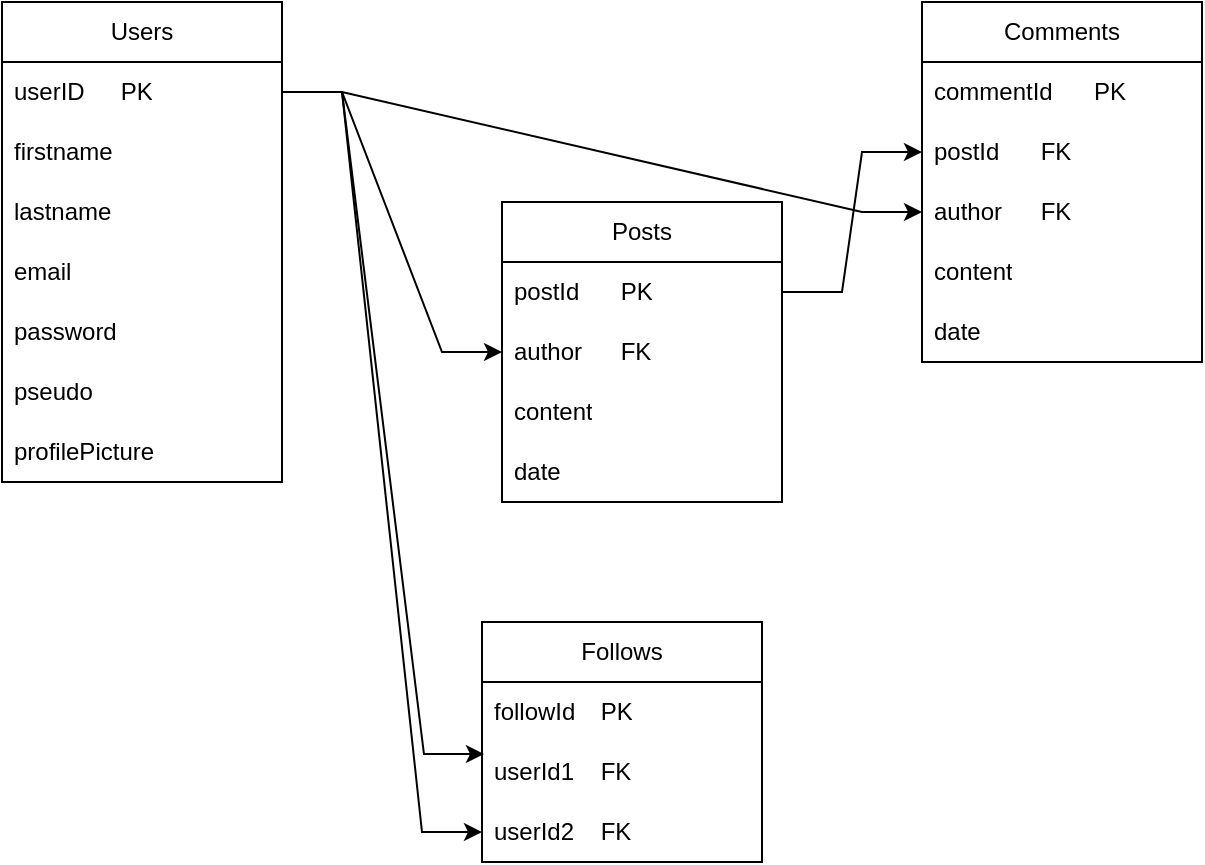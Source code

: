 <mxfile version="24.2.1" type="device">
  <diagram name="Page-1" id="dI0BJkVHAwEgsi4CGpPD">
    <mxGraphModel dx="954" dy="612" grid="1" gridSize="10" guides="1" tooltips="1" connect="1" arrows="1" fold="1" page="1" pageScale="1" pageWidth="827" pageHeight="1169" math="0" shadow="0">
      <root>
        <mxCell id="0" />
        <mxCell id="1" parent="0" />
        <mxCell id="F9S93ZgzvFHPGPSsEN3x-1" value="Users" style="swimlane;fontStyle=0;childLayout=stackLayout;horizontal=1;startSize=30;horizontalStack=0;resizeParent=1;resizeParentMax=0;resizeLast=0;collapsible=1;marginBottom=0;whiteSpace=wrap;html=1;" vertex="1" parent="1">
          <mxGeometry x="60" y="40" width="140" height="240" as="geometry" />
        </mxCell>
        <mxCell id="F9S93ZgzvFHPGPSsEN3x-2" value="userID&lt;span style=&quot;white-space: pre;&quot;&gt;&#x9;&lt;/span&gt;PK" style="text;strokeColor=none;fillColor=none;align=left;verticalAlign=middle;spacingLeft=4;spacingRight=4;overflow=hidden;points=[[0,0.5],[1,0.5]];portConstraint=eastwest;rotatable=0;whiteSpace=wrap;html=1;" vertex="1" parent="F9S93ZgzvFHPGPSsEN3x-1">
          <mxGeometry y="30" width="140" height="30" as="geometry" />
        </mxCell>
        <mxCell id="F9S93ZgzvFHPGPSsEN3x-3" value="firstname" style="text;strokeColor=none;fillColor=none;align=left;verticalAlign=middle;spacingLeft=4;spacingRight=4;overflow=hidden;points=[[0,0.5],[1,0.5]];portConstraint=eastwest;rotatable=0;whiteSpace=wrap;html=1;" vertex="1" parent="F9S93ZgzvFHPGPSsEN3x-1">
          <mxGeometry y="60" width="140" height="30" as="geometry" />
        </mxCell>
        <mxCell id="F9S93ZgzvFHPGPSsEN3x-4" value="lastname" style="text;strokeColor=none;fillColor=none;align=left;verticalAlign=middle;spacingLeft=4;spacingRight=4;overflow=hidden;points=[[0,0.5],[1,0.5]];portConstraint=eastwest;rotatable=0;whiteSpace=wrap;html=1;" vertex="1" parent="F9S93ZgzvFHPGPSsEN3x-1">
          <mxGeometry y="90" width="140" height="30" as="geometry" />
        </mxCell>
        <mxCell id="F9S93ZgzvFHPGPSsEN3x-5" value="email" style="text;strokeColor=none;fillColor=none;align=left;verticalAlign=middle;spacingLeft=4;spacingRight=4;overflow=hidden;points=[[0,0.5],[1,0.5]];portConstraint=eastwest;rotatable=0;whiteSpace=wrap;html=1;" vertex="1" parent="F9S93ZgzvFHPGPSsEN3x-1">
          <mxGeometry y="120" width="140" height="30" as="geometry" />
        </mxCell>
        <mxCell id="F9S93ZgzvFHPGPSsEN3x-6" value="password" style="text;strokeColor=none;fillColor=none;align=left;verticalAlign=middle;spacingLeft=4;spacingRight=4;overflow=hidden;points=[[0,0.5],[1,0.5]];portConstraint=eastwest;rotatable=0;whiteSpace=wrap;html=1;" vertex="1" parent="F9S93ZgzvFHPGPSsEN3x-1">
          <mxGeometry y="150" width="140" height="30" as="geometry" />
        </mxCell>
        <mxCell id="F9S93ZgzvFHPGPSsEN3x-7" value="pseudo" style="text;strokeColor=none;fillColor=none;align=left;verticalAlign=middle;spacingLeft=4;spacingRight=4;overflow=hidden;points=[[0,0.5],[1,0.5]];portConstraint=eastwest;rotatable=0;whiteSpace=wrap;html=1;" vertex="1" parent="F9S93ZgzvFHPGPSsEN3x-1">
          <mxGeometry y="180" width="140" height="30" as="geometry" />
        </mxCell>
        <mxCell id="F9S93ZgzvFHPGPSsEN3x-8" value="profilePicture" style="text;strokeColor=none;fillColor=none;align=left;verticalAlign=middle;spacingLeft=4;spacingRight=4;overflow=hidden;points=[[0,0.5],[1,0.5]];portConstraint=eastwest;rotatable=0;whiteSpace=wrap;html=1;" vertex="1" parent="F9S93ZgzvFHPGPSsEN3x-1">
          <mxGeometry y="210" width="140" height="30" as="geometry" />
        </mxCell>
        <mxCell id="F9S93ZgzvFHPGPSsEN3x-9" value="Posts" style="swimlane;fontStyle=0;childLayout=stackLayout;horizontal=1;startSize=30;horizontalStack=0;resizeParent=1;resizeParentMax=0;resizeLast=0;collapsible=1;marginBottom=0;whiteSpace=wrap;html=1;" vertex="1" parent="1">
          <mxGeometry x="310" y="140" width="140" height="150" as="geometry" />
        </mxCell>
        <mxCell id="F9S93ZgzvFHPGPSsEN3x-10" value="postId&lt;span style=&quot;white-space: pre;&quot;&gt;&#x9;&lt;/span&gt;PK" style="text;strokeColor=none;fillColor=none;align=left;verticalAlign=middle;spacingLeft=4;spacingRight=4;overflow=hidden;points=[[0,0.5],[1,0.5]];portConstraint=eastwest;rotatable=0;whiteSpace=wrap;html=1;" vertex="1" parent="F9S93ZgzvFHPGPSsEN3x-9">
          <mxGeometry y="30" width="140" height="30" as="geometry" />
        </mxCell>
        <mxCell id="F9S93ZgzvFHPGPSsEN3x-11" value="author&lt;span style=&quot;white-space: pre;&quot;&gt;&#x9;&lt;/span&gt;FK" style="text;strokeColor=none;fillColor=none;align=left;verticalAlign=middle;spacingLeft=4;spacingRight=4;overflow=hidden;points=[[0,0.5],[1,0.5]];portConstraint=eastwest;rotatable=0;whiteSpace=wrap;html=1;" vertex="1" parent="F9S93ZgzvFHPGPSsEN3x-9">
          <mxGeometry y="60" width="140" height="30" as="geometry" />
        </mxCell>
        <mxCell id="F9S93ZgzvFHPGPSsEN3x-12" value="content" style="text;strokeColor=none;fillColor=none;align=left;verticalAlign=middle;spacingLeft=4;spacingRight=4;overflow=hidden;points=[[0,0.5],[1,0.5]];portConstraint=eastwest;rotatable=0;whiteSpace=wrap;html=1;" vertex="1" parent="F9S93ZgzvFHPGPSsEN3x-9">
          <mxGeometry y="90" width="140" height="30" as="geometry" />
        </mxCell>
        <mxCell id="F9S93ZgzvFHPGPSsEN3x-13" value="date" style="text;strokeColor=none;fillColor=none;align=left;verticalAlign=middle;spacingLeft=4;spacingRight=4;overflow=hidden;points=[[0,0.5],[1,0.5]];portConstraint=eastwest;rotatable=0;whiteSpace=wrap;html=1;" vertex="1" parent="F9S93ZgzvFHPGPSsEN3x-9">
          <mxGeometry y="120" width="140" height="30" as="geometry" />
        </mxCell>
        <mxCell id="F9S93ZgzvFHPGPSsEN3x-14" value="Comments" style="swimlane;fontStyle=0;childLayout=stackLayout;horizontal=1;startSize=30;horizontalStack=0;resizeParent=1;resizeParentMax=0;resizeLast=0;collapsible=1;marginBottom=0;whiteSpace=wrap;html=1;" vertex="1" parent="1">
          <mxGeometry x="520" y="40" width="140" height="180" as="geometry" />
        </mxCell>
        <mxCell id="F9S93ZgzvFHPGPSsEN3x-15" value="commentId&lt;span style=&quot;white-space: pre;&quot;&gt;&#x9;&lt;/span&gt;PK" style="text;strokeColor=none;fillColor=none;align=left;verticalAlign=middle;spacingLeft=4;spacingRight=4;overflow=hidden;points=[[0,0.5],[1,0.5]];portConstraint=eastwest;rotatable=0;whiteSpace=wrap;html=1;" vertex="1" parent="F9S93ZgzvFHPGPSsEN3x-14">
          <mxGeometry y="30" width="140" height="30" as="geometry" />
        </mxCell>
        <mxCell id="F9S93ZgzvFHPGPSsEN3x-26" value="postId&lt;span style=&quot;white-space: pre;&quot;&gt;&#x9;&lt;/span&gt;FK" style="text;strokeColor=none;fillColor=none;align=left;verticalAlign=middle;spacingLeft=4;spacingRight=4;overflow=hidden;points=[[0,0.5],[1,0.5]];portConstraint=eastwest;rotatable=0;whiteSpace=wrap;html=1;" vertex="1" parent="F9S93ZgzvFHPGPSsEN3x-14">
          <mxGeometry y="60" width="140" height="30" as="geometry" />
        </mxCell>
        <mxCell id="F9S93ZgzvFHPGPSsEN3x-16" value="author&lt;span style=&quot;white-space: pre;&quot;&gt;&#x9;&lt;/span&gt;FK" style="text;strokeColor=none;fillColor=none;align=left;verticalAlign=middle;spacingLeft=4;spacingRight=4;overflow=hidden;points=[[0,0.5],[1,0.5]];portConstraint=eastwest;rotatable=0;whiteSpace=wrap;html=1;" vertex="1" parent="F9S93ZgzvFHPGPSsEN3x-14">
          <mxGeometry y="90" width="140" height="30" as="geometry" />
        </mxCell>
        <mxCell id="F9S93ZgzvFHPGPSsEN3x-17" value="content" style="text;strokeColor=none;fillColor=none;align=left;verticalAlign=middle;spacingLeft=4;spacingRight=4;overflow=hidden;points=[[0,0.5],[1,0.5]];portConstraint=eastwest;rotatable=0;whiteSpace=wrap;html=1;" vertex="1" parent="F9S93ZgzvFHPGPSsEN3x-14">
          <mxGeometry y="120" width="140" height="30" as="geometry" />
        </mxCell>
        <mxCell id="F9S93ZgzvFHPGPSsEN3x-18" value="date" style="text;strokeColor=none;fillColor=none;align=left;verticalAlign=middle;spacingLeft=4;spacingRight=4;overflow=hidden;points=[[0,0.5],[1,0.5]];portConstraint=eastwest;rotatable=0;whiteSpace=wrap;html=1;" vertex="1" parent="F9S93ZgzvFHPGPSsEN3x-14">
          <mxGeometry y="150" width="140" height="30" as="geometry" />
        </mxCell>
        <mxCell id="F9S93ZgzvFHPGPSsEN3x-19" value="Follows" style="swimlane;fontStyle=0;childLayout=stackLayout;horizontal=1;startSize=30;horizontalStack=0;resizeParent=1;resizeParentMax=0;resizeLast=0;collapsible=1;marginBottom=0;whiteSpace=wrap;html=1;" vertex="1" parent="1">
          <mxGeometry x="300" y="350" width="140" height="120" as="geometry" />
        </mxCell>
        <mxCell id="F9S93ZgzvFHPGPSsEN3x-20" value="followId&lt;span style=&quot;white-space: pre;&quot;&gt;&#x9;&lt;/span&gt;PK" style="text;strokeColor=none;fillColor=none;align=left;verticalAlign=middle;spacingLeft=4;spacingRight=4;overflow=hidden;points=[[0,0.5],[1,0.5]];portConstraint=eastwest;rotatable=0;whiteSpace=wrap;html=1;" vertex="1" parent="F9S93ZgzvFHPGPSsEN3x-19">
          <mxGeometry y="30" width="140" height="30" as="geometry" />
        </mxCell>
        <mxCell id="F9S93ZgzvFHPGPSsEN3x-21" value="userId1&lt;span style=&quot;white-space: pre;&quot;&gt;&#x9;&lt;/span&gt;FK" style="text;strokeColor=none;fillColor=none;align=left;verticalAlign=middle;spacingLeft=4;spacingRight=4;overflow=hidden;points=[[0,0.5],[1,0.5]];portConstraint=eastwest;rotatable=0;whiteSpace=wrap;html=1;" vertex="1" parent="F9S93ZgzvFHPGPSsEN3x-19">
          <mxGeometry y="60" width="140" height="30" as="geometry" />
        </mxCell>
        <mxCell id="F9S93ZgzvFHPGPSsEN3x-22" value="userId2&lt;span style=&quot;white-space: pre;&quot;&gt;&#x9;&lt;/span&gt;FK" style="text;strokeColor=none;fillColor=none;align=left;verticalAlign=middle;spacingLeft=4;spacingRight=4;overflow=hidden;points=[[0,0.5],[1,0.5]];portConstraint=eastwest;rotatable=0;whiteSpace=wrap;html=1;" vertex="1" parent="F9S93ZgzvFHPGPSsEN3x-19">
          <mxGeometry y="90" width="140" height="30" as="geometry" />
        </mxCell>
        <mxCell id="F9S93ZgzvFHPGPSsEN3x-23" style="edgeStyle=entityRelationEdgeStyle;rounded=0;orthogonalLoop=1;jettySize=auto;html=1;exitX=1;exitY=0.5;exitDx=0;exitDy=0;entryX=0;entryY=0.5;entryDx=0;entryDy=0;" edge="1" parent="1" source="F9S93ZgzvFHPGPSsEN3x-2" target="F9S93ZgzvFHPGPSsEN3x-11">
          <mxGeometry relative="1" as="geometry" />
        </mxCell>
        <mxCell id="F9S93ZgzvFHPGPSsEN3x-24" style="edgeStyle=entityRelationEdgeStyle;rounded=0;orthogonalLoop=1;jettySize=auto;html=1;exitX=1;exitY=0.5;exitDx=0;exitDy=0;entryX=0.007;entryY=0.2;entryDx=0;entryDy=0;entryPerimeter=0;" edge="1" parent="1" source="F9S93ZgzvFHPGPSsEN3x-2" target="F9S93ZgzvFHPGPSsEN3x-21">
          <mxGeometry relative="1" as="geometry" />
        </mxCell>
        <mxCell id="F9S93ZgzvFHPGPSsEN3x-25" style="edgeStyle=entityRelationEdgeStyle;rounded=0;orthogonalLoop=1;jettySize=auto;html=1;exitX=1;exitY=0.5;exitDx=0;exitDy=0;entryX=0;entryY=0.5;entryDx=0;entryDy=0;" edge="1" parent="1" source="F9S93ZgzvFHPGPSsEN3x-2" target="F9S93ZgzvFHPGPSsEN3x-22">
          <mxGeometry relative="1" as="geometry" />
        </mxCell>
        <mxCell id="F9S93ZgzvFHPGPSsEN3x-27" style="edgeStyle=entityRelationEdgeStyle;rounded=0;orthogonalLoop=1;jettySize=auto;html=1;exitX=1;exitY=0.5;exitDx=0;exitDy=0;entryX=0;entryY=0.5;entryDx=0;entryDy=0;" edge="1" parent="1" source="F9S93ZgzvFHPGPSsEN3x-10" target="F9S93ZgzvFHPGPSsEN3x-26">
          <mxGeometry relative="1" as="geometry" />
        </mxCell>
        <mxCell id="F9S93ZgzvFHPGPSsEN3x-28" style="edgeStyle=entityRelationEdgeStyle;rounded=0;orthogonalLoop=1;jettySize=auto;html=1;exitX=1;exitY=0.5;exitDx=0;exitDy=0;" edge="1" parent="1" source="F9S93ZgzvFHPGPSsEN3x-2" target="F9S93ZgzvFHPGPSsEN3x-16">
          <mxGeometry relative="1" as="geometry" />
        </mxCell>
      </root>
    </mxGraphModel>
  </diagram>
</mxfile>
